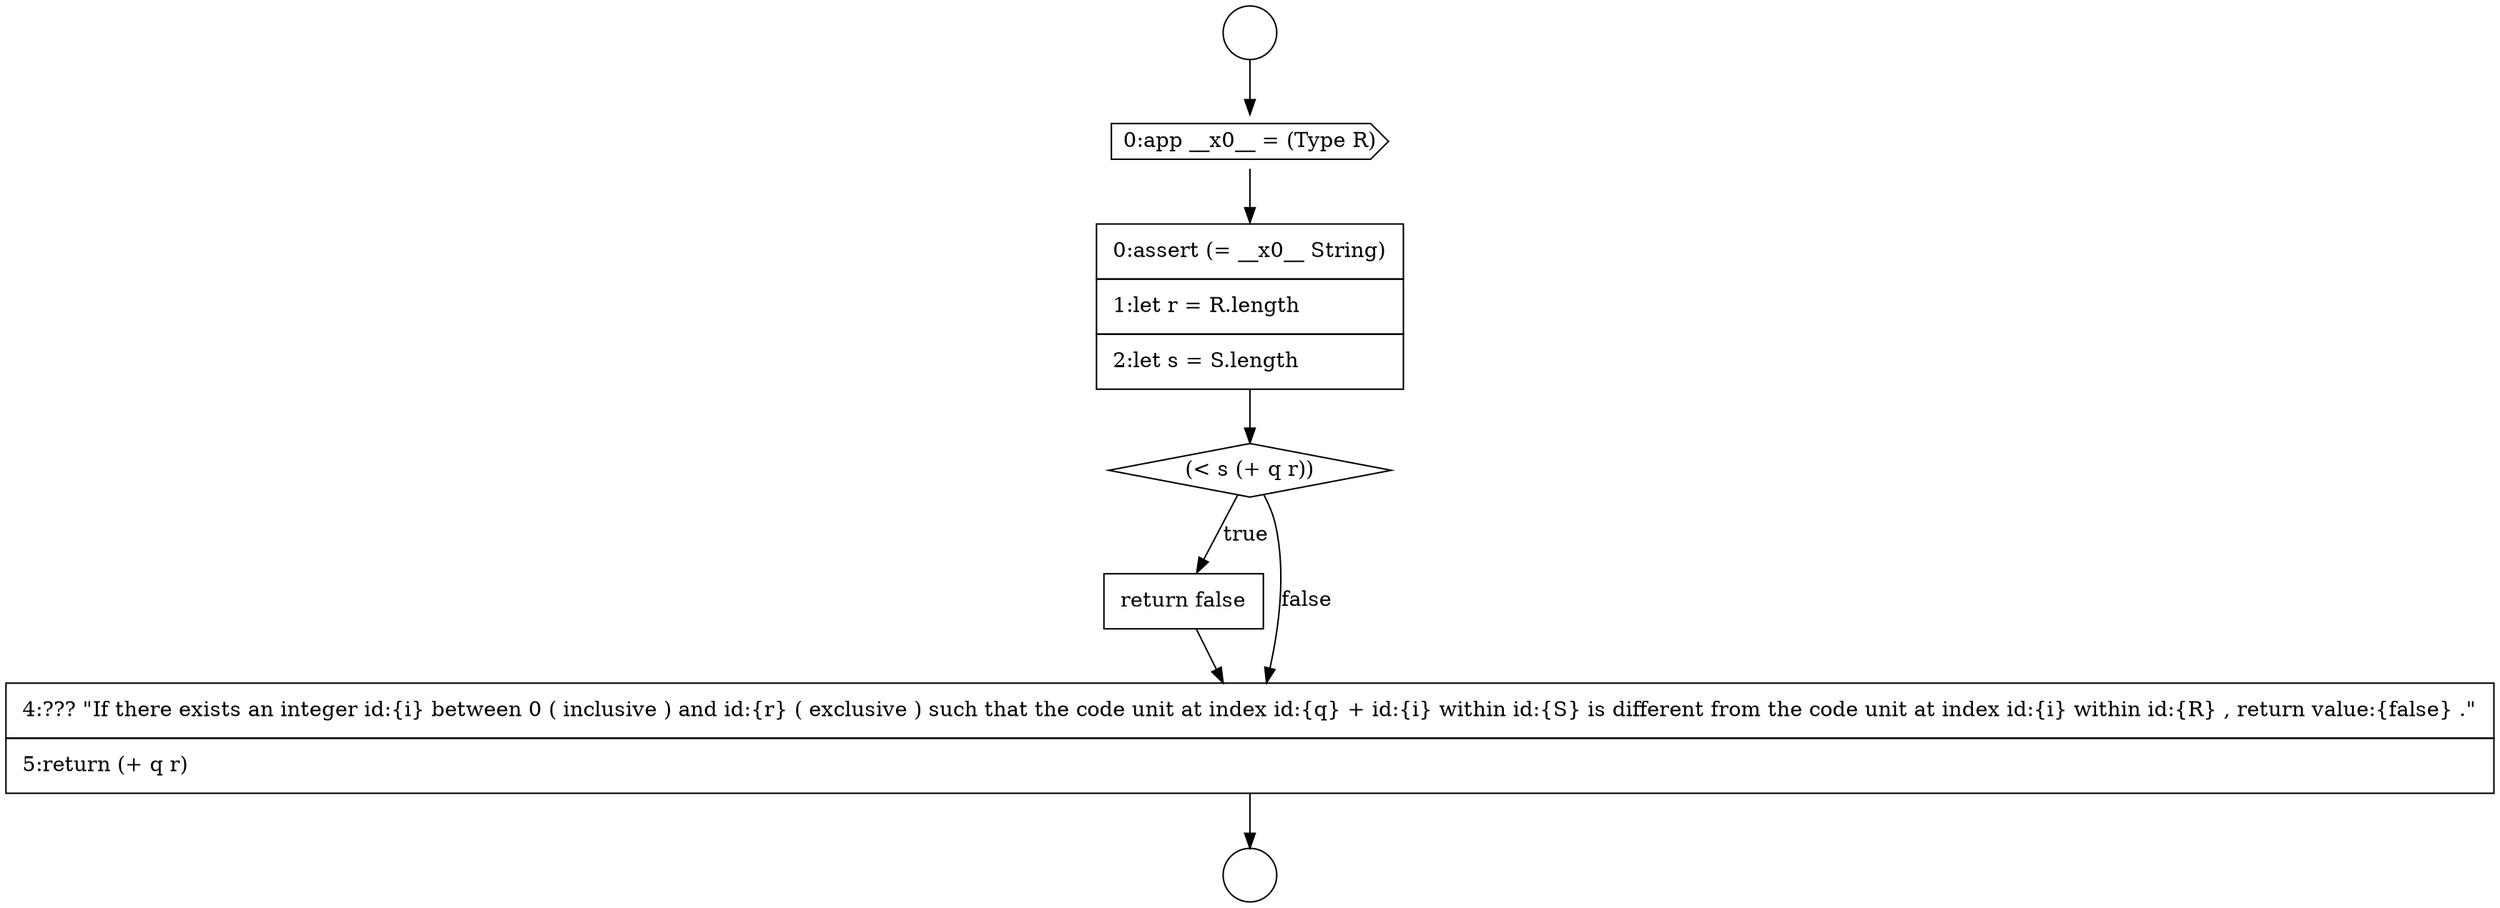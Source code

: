 digraph {
  node13187 [shape=none, margin=0, label=<<font color="black">
    <table border="0" cellborder="1" cellspacing="0" cellpadding="10">
      <tr><td align="left">return false</td></tr>
    </table>
  </font>> color="black" fillcolor="white" style=filled]
  node13183 [shape=circle label=" " color="black" fillcolor="white" style=filled]
  node13186 [shape=diamond, label=<<font color="black">(&lt; s (+ q r))</font>> color="black" fillcolor="white" style=filled]
  node13184 [shape=cds, label=<<font color="black">0:app __x0__ = (Type R)</font>> color="black" fillcolor="white" style=filled]
  node13185 [shape=none, margin=0, label=<<font color="black">
    <table border="0" cellborder="1" cellspacing="0" cellpadding="10">
      <tr><td align="left">0:assert (= __x0__ String)</td></tr>
      <tr><td align="left">1:let r = R.length</td></tr>
      <tr><td align="left">2:let s = S.length</td></tr>
    </table>
  </font>> color="black" fillcolor="white" style=filled]
  node13188 [shape=none, margin=0, label=<<font color="black">
    <table border="0" cellborder="1" cellspacing="0" cellpadding="10">
      <tr><td align="left">4:??? &quot;If there exists an integer id:{i} between 0 ( inclusive ) and id:{r} ( exclusive ) such that the code unit at index id:{q} + id:{i} within id:{S} is different from the code unit at index id:{i} within id:{R} , return value:{false} .&quot;</td></tr>
      <tr><td align="left">5:return (+ q r)</td></tr>
    </table>
  </font>> color="black" fillcolor="white" style=filled]
  node13182 [shape=circle label=" " color="black" fillcolor="white" style=filled]
  node13186 -> node13187 [label=<<font color="black">true</font>> color="black"]
  node13186 -> node13188 [label=<<font color="black">false</font>> color="black"]
  node13185 -> node13186 [ color="black"]
  node13184 -> node13185 [ color="black"]
  node13188 -> node13183 [ color="black"]
  node13182 -> node13184 [ color="black"]
  node13187 -> node13188 [ color="black"]
}
